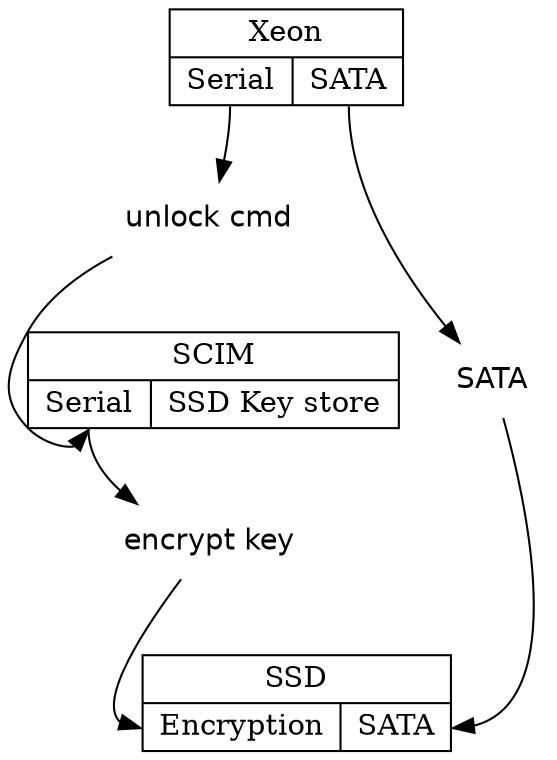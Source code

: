 digraph structs {
    node [shape=record];
    struct1 [shape=record,label="{{<f0> Xeon}|{<f1> Serial|<f2> SATA}}"];
    struct2 [shape=record,label="{{<f0> SCIM}|{<f1> Serial|<f2> SSD Key store}}"];
    struct3 [shape=record,label="{{<f0> SSD}|{<f1> Encryption|<f2> SATA}}"];

    serial1 [fillcolor=white style="filled,setlinewidth(0)" fontcolor=black fontname="Helvetica" shape=plaintext label="unlock cmd"] 

    serial2 [fillcolor=white style="filled,setlinewidth(0)" fontcolor=black fontname="Helvetica" shape=plaintext label="encrypt key"] 

    sata [fillcolor=white style="filled,setlinewidth(0)" fontcolor=black fontname="Helvetica" shape=plaintext label="SATA"] 

    struct1:f1 -> serial1;
    serial1 -> struct2:f1;
    struct2:f1 -> serial2;
    serial2 -> struct3:f1;

    struct1:f2 -> sata;
    sata -> struct3:f2;

}
